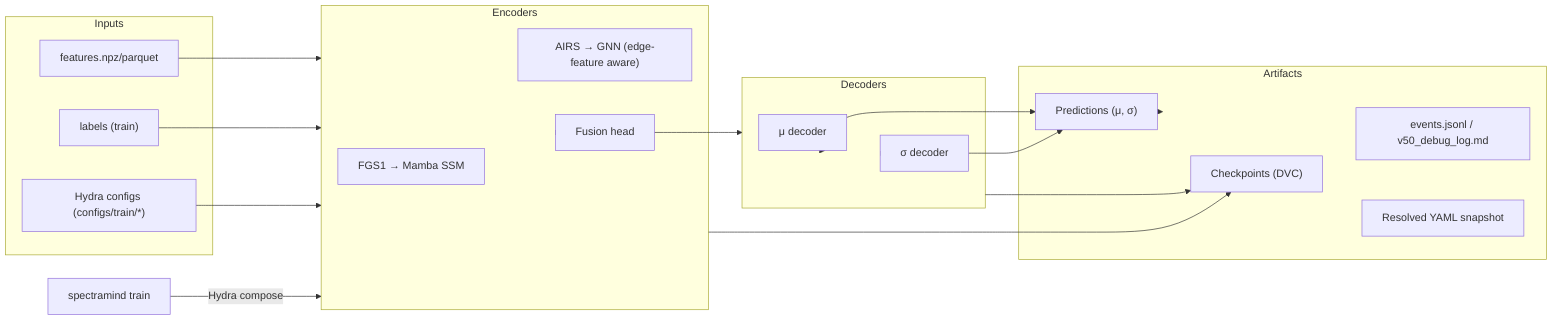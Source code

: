 %% SpectraMind V50 — Training / Inference
%% Ref: FGS1-Mamba + AIRS-GNN encoders, μ/σ decoders, DVC checkpoints:contentReference[oaicite:4]{index=4}:contentReference[oaicite:5]{index=5}

flowchart LR
  subgraph IN["Inputs"]
    X["features.npz/parquet"]
    Y["labels (train)"]
    CFG["Hydra configs (configs/train/*)"]
  end

  subgraph ENC["Encoders"]
    E1["FGS1 → Mamba SSM"]
    E2["AIRS → GNN (edge-feature aware)"]
    FUSE["Fusion head"]
  end

  subgraph DEC["Decoders"]
    Dmu["μ decoder"]
    Dsig["σ decoder"]
  end

  subgraph OUT["Artifacts"]
    CKPT["Checkpoints (DVC)"]
    PRED["Predictions (μ, σ)"]
    RLOG["events.jsonl / v50_debug_log.md"]
    SNAP["Resolved YAML snapshot"]
  end

  CLI["spectramind train"] -->|Hydra compose| ENC
  CFG --> ENC
  X --> ENC
  Y --> ENC

  ENC --> FUSE --> DEC
  DEC --> Dmu
  DEC --> Dsig
  Dmu --> PRED
  Dsig --> PRED

  PRED --> OUT
  ENC --> CKPT
  DEC --> CKPT
  OUT --> RLOG
  OUT --> SNAP